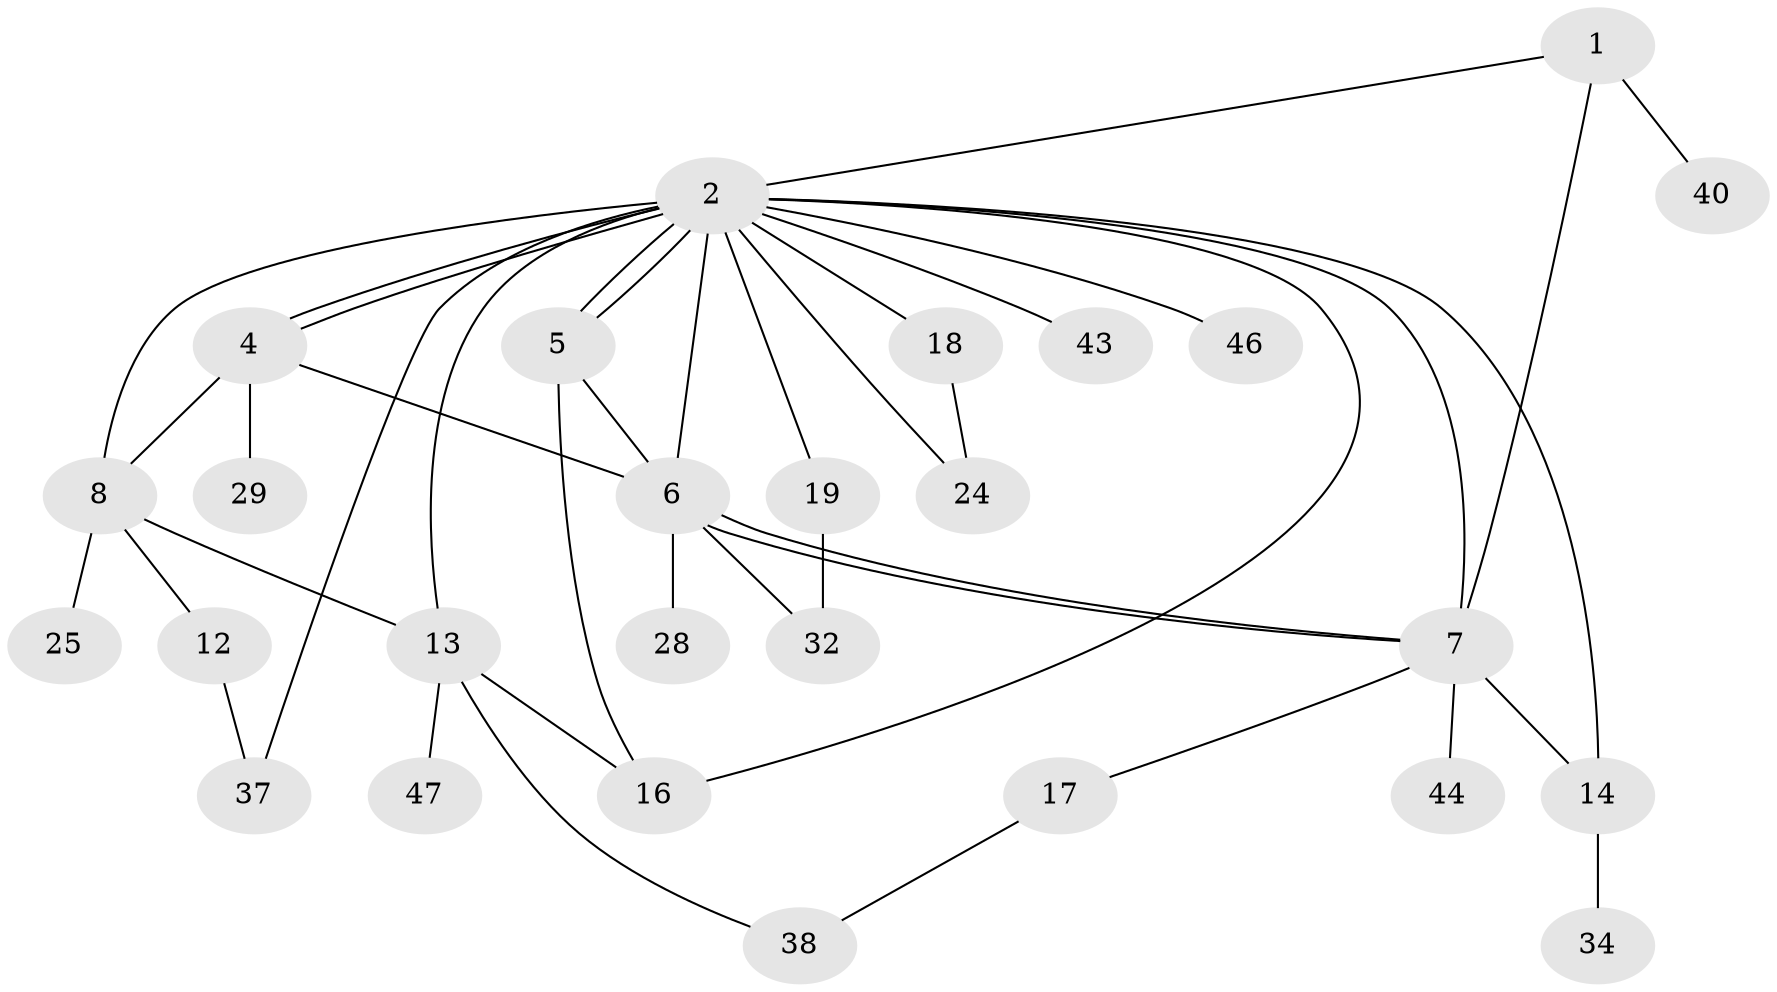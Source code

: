 // original degree distribution, {5: 0.07407407407407407, 22: 0.018518518518518517, 1: 0.4444444444444444, 7: 0.05555555555555555, 6: 0.018518518518518517, 3: 0.09259259259259259, 2: 0.2777777777777778, 4: 0.018518518518518517}
// Generated by graph-tools (version 1.1) at 2025/14/03/09/25 04:14:42]
// undirected, 27 vertices, 42 edges
graph export_dot {
graph [start="1"]
  node [color=gray90,style=filled];
  1 [super="+27+26"];
  2 [super="+23+9+20+3+33+36+45"];
  4 [super="+11+41+22"];
  5 [super="+30"];
  6;
  7 [super="+10"];
  8 [super="+31+35"];
  12;
  13;
  14 [super="+54+21+15"];
  16;
  17;
  18 [super="+50"];
  19;
  24;
  25;
  28 [super="+52"];
  29;
  32;
  34;
  37 [super="+39"];
  38;
  40;
  43;
  44;
  46;
  47;
  1 -- 2;
  1 -- 40;
  1 -- 7;
  2 -- 4;
  2 -- 4;
  2 -- 5 [weight=2];
  2 -- 5;
  2 -- 6;
  2 -- 13;
  2 -- 16;
  2 -- 18;
  2 -- 19;
  2 -- 43;
  2 -- 46;
  2 -- 24;
  2 -- 14;
  2 -- 37;
  2 -- 7;
  2 -- 8;
  4 -- 8;
  4 -- 29;
  4 -- 6;
  5 -- 6;
  5 -- 16;
  6 -- 7;
  6 -- 7;
  6 -- 28;
  6 -- 32;
  7 -- 14;
  7 -- 17;
  7 -- 44;
  8 -- 12;
  8 -- 25;
  8 -- 13;
  12 -- 37;
  13 -- 16;
  13 -- 38;
  13 -- 47;
  14 -- 34;
  17 -- 38;
  18 -- 24;
  19 -- 32;
}
